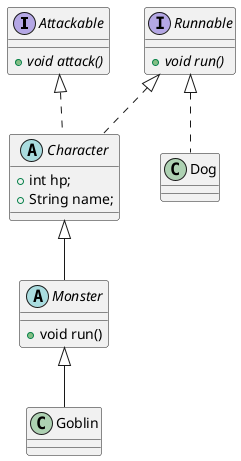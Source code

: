 @startuml

interface Attackable{
    + {abstract} void attack()
}

interface Runnable{
    + {abstract} void run()
}

class Dog implements Runnable{
 }

abstract class Character implements Attackable, Runnable{
    + int hp;
    + String name;
}

abstract class Monster extends Character{
    + void run()
}

class Goblin extends Monster {

}

@enduml